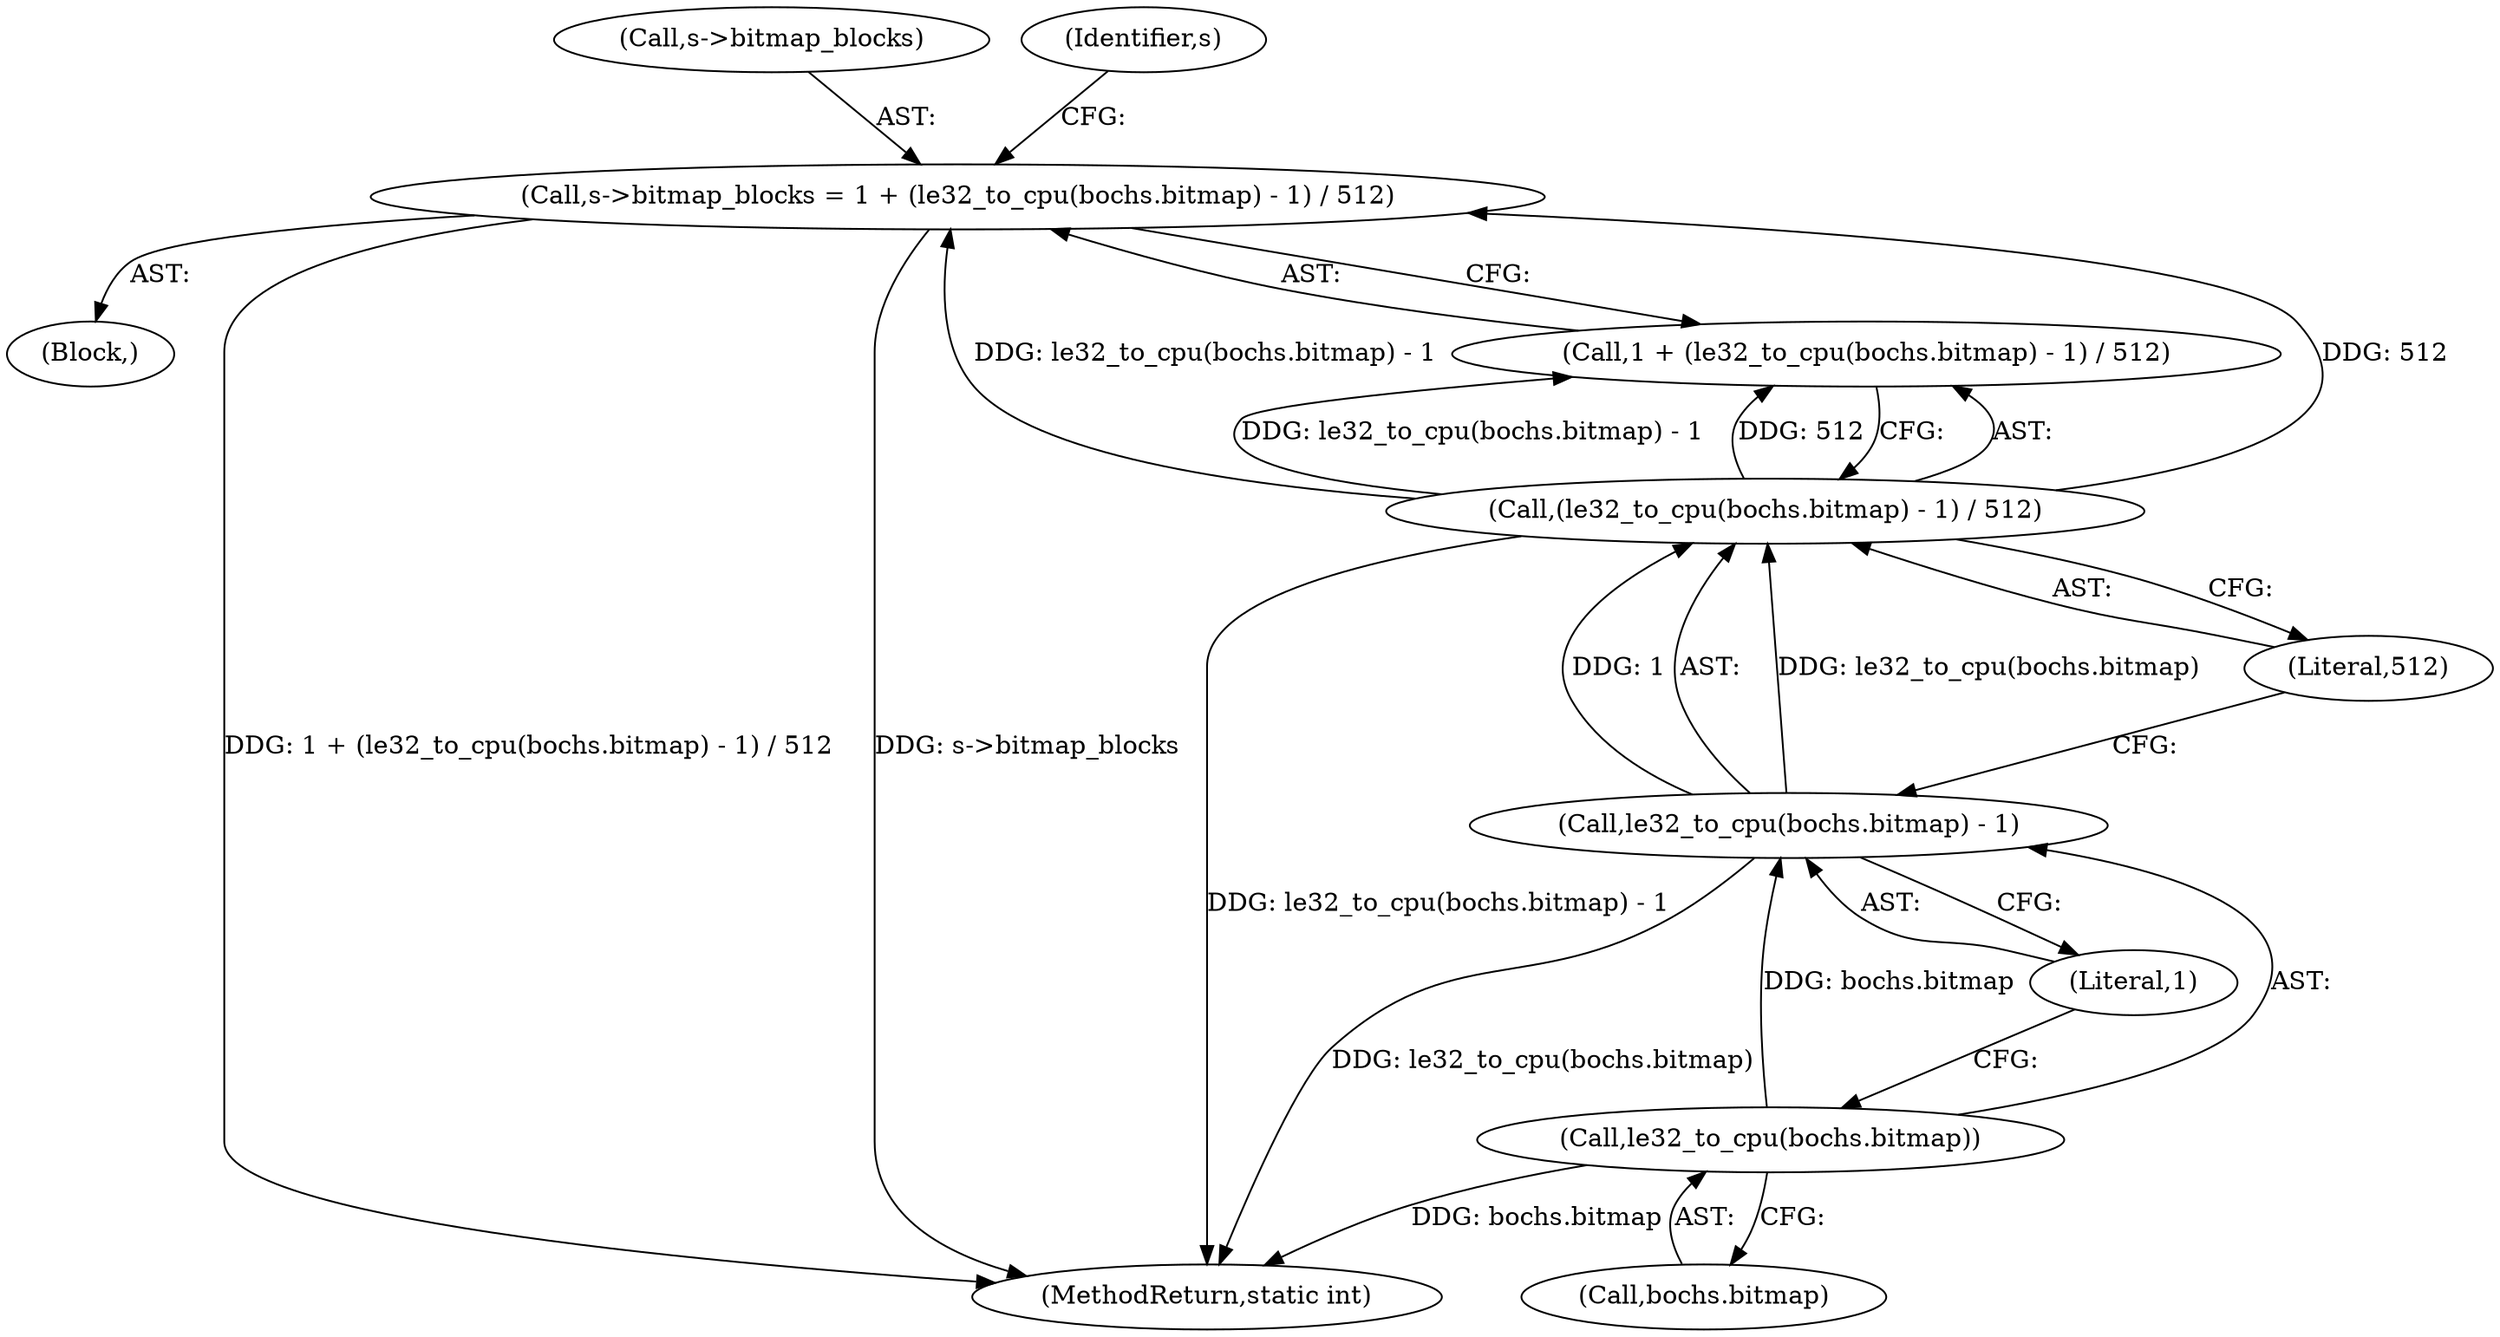 digraph "0_qemu_e3737b820b45e54b059656dc3f914f895ac7a88b@pointer" {
"1000278" [label="(Call,s->bitmap_blocks = 1 + (le32_to_cpu(bochs.bitmap) - 1) / 512)"];
"1000284" [label="(Call,(le32_to_cpu(bochs.bitmap) - 1) / 512)"];
"1000285" [label="(Call,le32_to_cpu(bochs.bitmap) - 1)"];
"1000286" [label="(Call,le32_to_cpu(bochs.bitmap))"];
"1000285" [label="(Call,le32_to_cpu(bochs.bitmap) - 1)"];
"1000284" [label="(Call,(le32_to_cpu(bochs.bitmap) - 1) / 512)"];
"1000279" [label="(Call,s->bitmap_blocks)"];
"1000110" [label="(Block,)"];
"1000290" [label="(Literal,1)"];
"1000294" [label="(Identifier,s)"];
"1000286" [label="(Call,le32_to_cpu(bochs.bitmap))"];
"1000449" [label="(MethodReturn,static int)"];
"1000278" [label="(Call,s->bitmap_blocks = 1 + (le32_to_cpu(bochs.bitmap) - 1) / 512)"];
"1000291" [label="(Literal,512)"];
"1000287" [label="(Call,bochs.bitmap)"];
"1000282" [label="(Call,1 + (le32_to_cpu(bochs.bitmap) - 1) / 512)"];
"1000278" -> "1000110"  [label="AST: "];
"1000278" -> "1000282"  [label="CFG: "];
"1000279" -> "1000278"  [label="AST: "];
"1000282" -> "1000278"  [label="AST: "];
"1000294" -> "1000278"  [label="CFG: "];
"1000278" -> "1000449"  [label="DDG: 1 + (le32_to_cpu(bochs.bitmap) - 1) / 512"];
"1000278" -> "1000449"  [label="DDG: s->bitmap_blocks"];
"1000284" -> "1000278"  [label="DDG: le32_to_cpu(bochs.bitmap) - 1"];
"1000284" -> "1000278"  [label="DDG: 512"];
"1000284" -> "1000282"  [label="AST: "];
"1000284" -> "1000291"  [label="CFG: "];
"1000285" -> "1000284"  [label="AST: "];
"1000291" -> "1000284"  [label="AST: "];
"1000282" -> "1000284"  [label="CFG: "];
"1000284" -> "1000449"  [label="DDG: le32_to_cpu(bochs.bitmap) - 1"];
"1000284" -> "1000282"  [label="DDG: le32_to_cpu(bochs.bitmap) - 1"];
"1000284" -> "1000282"  [label="DDG: 512"];
"1000285" -> "1000284"  [label="DDG: le32_to_cpu(bochs.bitmap)"];
"1000285" -> "1000284"  [label="DDG: 1"];
"1000285" -> "1000290"  [label="CFG: "];
"1000286" -> "1000285"  [label="AST: "];
"1000290" -> "1000285"  [label="AST: "];
"1000291" -> "1000285"  [label="CFG: "];
"1000285" -> "1000449"  [label="DDG: le32_to_cpu(bochs.bitmap)"];
"1000286" -> "1000285"  [label="DDG: bochs.bitmap"];
"1000286" -> "1000287"  [label="CFG: "];
"1000287" -> "1000286"  [label="AST: "];
"1000290" -> "1000286"  [label="CFG: "];
"1000286" -> "1000449"  [label="DDG: bochs.bitmap"];
}
